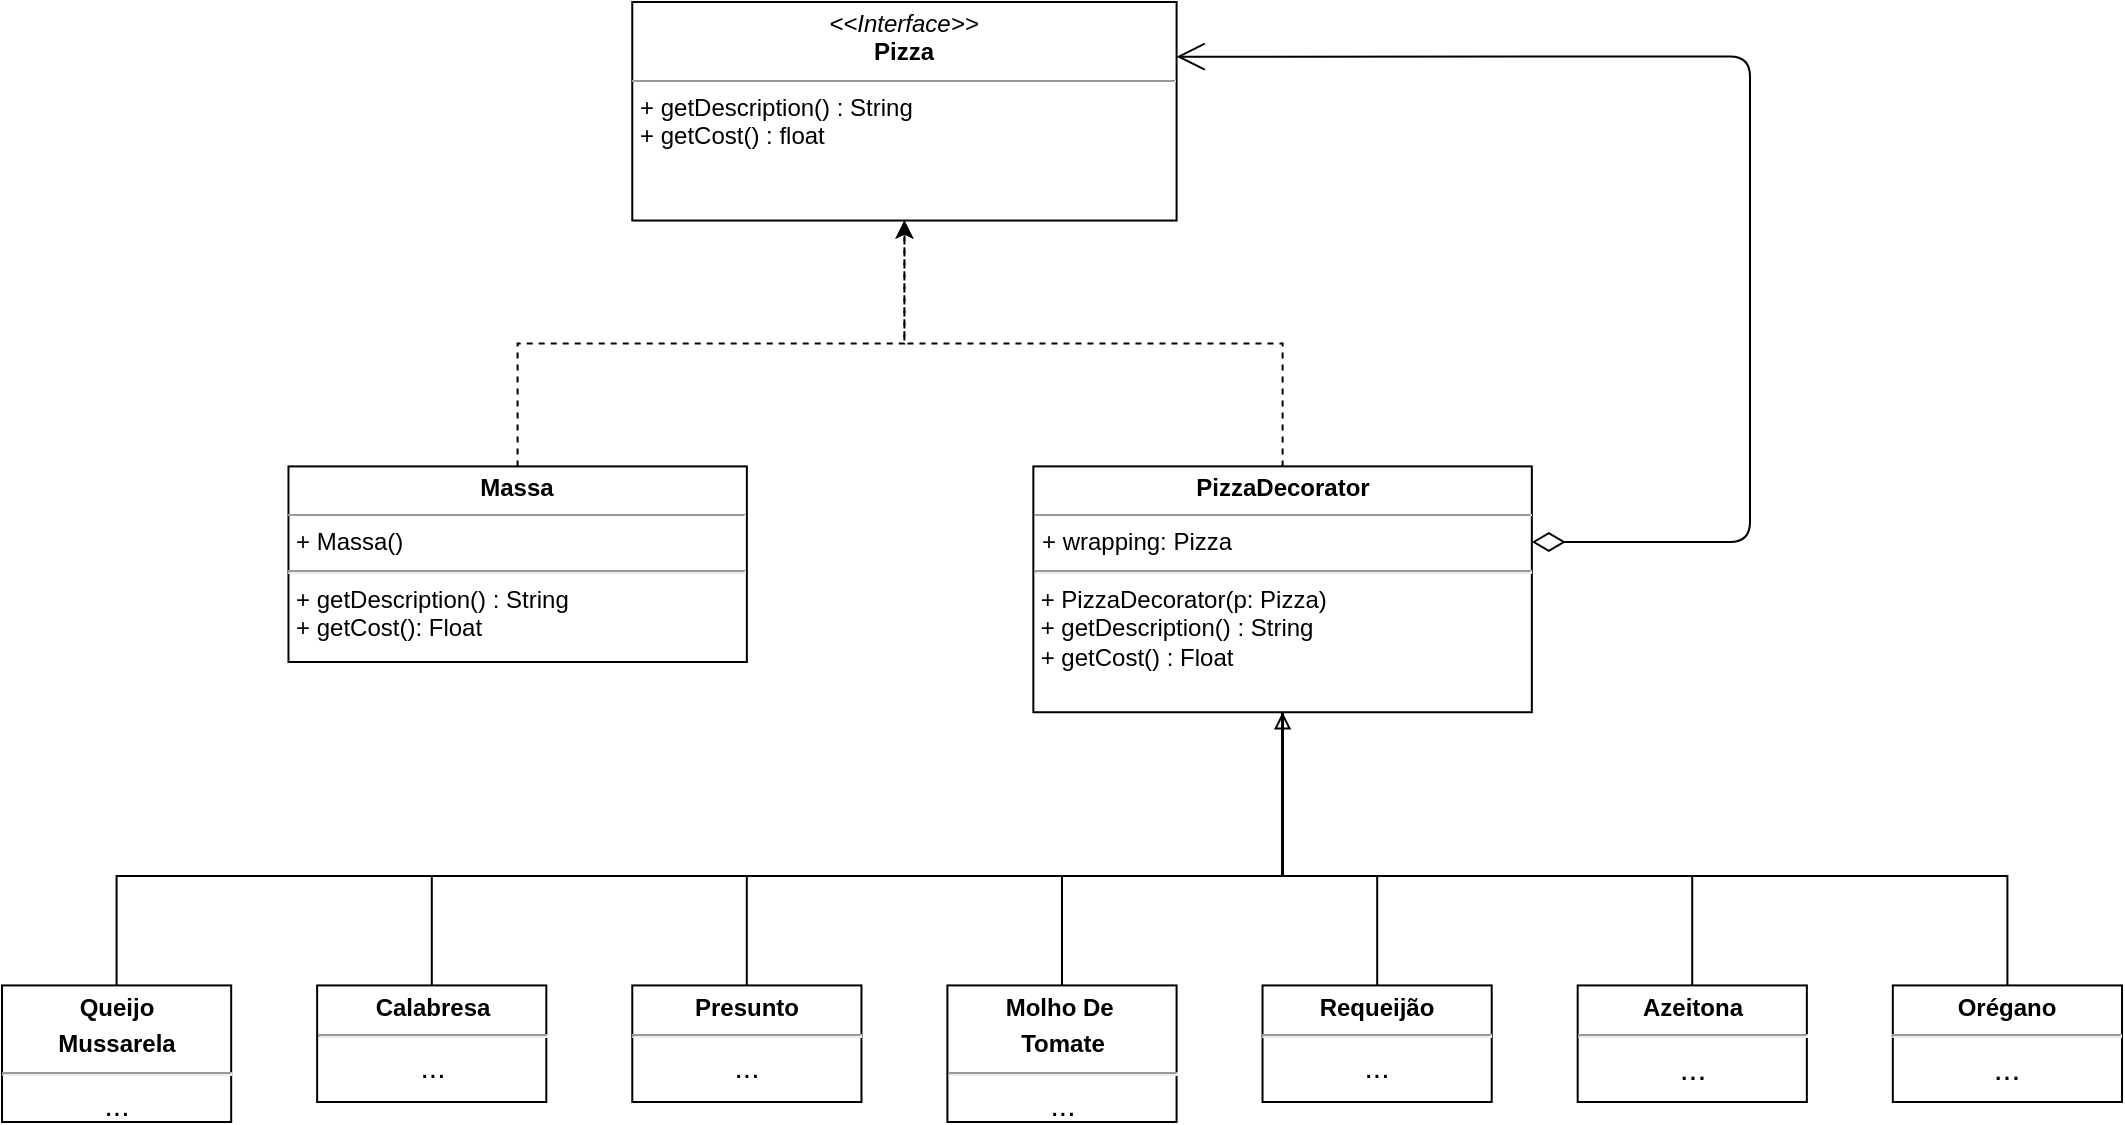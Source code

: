 <mxfile version="14.6.6" type="device"><diagram id="C5RBs43oDa-KdzZeNtuy" name="Page-1"><mxGraphModel dx="1308" dy="802" grid="1" gridSize="10" guides="1" tooltips="1" connect="1" arrows="1" fold="1" page="1" pageScale="1" pageWidth="1169" pageHeight="827" math="0" shadow="0"><root><mxCell id="WIyWlLk6GJQsqaUBKTNV-0"/><mxCell id="WIyWlLk6GJQsqaUBKTNV-1" parent="WIyWlLk6GJQsqaUBKTNV-0"/><mxCell id="MROW71lqPg-Ta5G6HNYV-1" value="&lt;p style=&quot;margin: 0px ; margin-top: 4px ; text-align: center&quot;&gt;&lt;i&gt;&amp;lt;&amp;lt;Interface&amp;gt;&amp;gt;&lt;/i&gt;&lt;br&gt;&lt;b&gt;Pizza&lt;/b&gt;&lt;/p&gt;&lt;hr size=&quot;1&quot;&gt;&lt;p style=&quot;margin: 0px ; margin-left: 4px&quot;&gt;+ getDescription() : String&lt;/p&gt;&lt;p style=&quot;margin: 0px ; margin-left: 4px&quot;&gt;+ getCost() : float&lt;/p&gt;" style="verticalAlign=top;align=left;overflow=fill;fontSize=12;fontFamily=Helvetica;html=1;" vertex="1" parent="WIyWlLk6GJQsqaUBKTNV-1"><mxGeometry x="355.135" y="100" width="272.162" height="109.268" as="geometry"/></mxCell><mxCell id="MROW71lqPg-Ta5G6HNYV-9" style="edgeStyle=orthogonalEdgeStyle;rounded=0;orthogonalLoop=1;jettySize=auto;html=1;entryX=0.5;entryY=1;entryDx=0;entryDy=0;dashed=1;" edge="1" parent="WIyWlLk6GJQsqaUBKTNV-1" source="MROW71lqPg-Ta5G6HNYV-2" target="MROW71lqPg-Ta5G6HNYV-1"><mxGeometry x="40" y="100" as="geometry"/></mxCell><mxCell id="MROW71lqPg-Ta5G6HNYV-2" value="&lt;p style=&quot;margin: 0px ; margin-top: 4px ; text-align: center&quot;&gt;&lt;b&gt;Massa&lt;/b&gt;&lt;/p&gt;&lt;hr size=&quot;1&quot;&gt;&lt;p style=&quot;margin: 0px ; margin-left: 4px&quot;&gt;+ Massa()&lt;/p&gt;&lt;hr&gt;&lt;p style=&quot;margin: 0px ; margin-left: 4px&quot;&gt;+ getDescription() : String&lt;/p&gt;&lt;p style=&quot;margin: 0px ; margin-left: 4px&quot;&gt;+ getCost(): Float&lt;/p&gt;" style="verticalAlign=top;align=left;overflow=fill;fontSize=12;fontFamily=Helvetica;html=1;" vertex="1" parent="WIyWlLk6GJQsqaUBKTNV-1"><mxGeometry x="183.24" y="332.2" width="229.19" height="97.8" as="geometry"/></mxCell><mxCell id="MROW71lqPg-Ta5G6HNYV-8" style="edgeStyle=orthogonalEdgeStyle;rounded=0;orthogonalLoop=1;jettySize=auto;html=1;entryX=0.5;entryY=1;entryDx=0;entryDy=0;dashed=1;" edge="1" parent="WIyWlLk6GJQsqaUBKTNV-1" source="MROW71lqPg-Ta5G6HNYV-4" target="MROW71lqPg-Ta5G6HNYV-1"><mxGeometry x="40" y="100" as="geometry"/></mxCell><mxCell id="MROW71lqPg-Ta5G6HNYV-4" value="&lt;p style=&quot;margin: 0px ; margin-top: 4px ; text-align: center&quot;&gt;&lt;b&gt;PizzaDecorator&lt;/b&gt;&lt;/p&gt;&lt;hr size=&quot;1&quot;&gt;&lt;p style=&quot;margin: 0px ; margin-left: 4px&quot;&gt;&lt;span&gt;+ wrapping: Pizza&lt;/span&gt;&lt;br&gt;&lt;/p&gt;&lt;hr&gt;&amp;nbsp;+ PizzaDecorator(p: Pizza)&lt;br&gt;&amp;nbsp;+ getDescription() : String&lt;br&gt;&amp;nbsp;+ getCost() : Float" style="verticalAlign=top;align=left;overflow=fill;fontSize=12;fontFamily=Helvetica;html=1;" vertex="1" parent="WIyWlLk6GJQsqaUBKTNV-1"><mxGeometry x="555.676" y="332.195" width="249.243" height="122.927" as="geometry"/></mxCell><mxCell id="MROW71lqPg-Ta5G6HNYV-6" value="" style="endArrow=open;html=1;endSize=12;startArrow=diamondThin;startSize=14;startFill=0;edgeStyle=orthogonalEdgeStyle;align=left;verticalAlign=bottom;entryX=1;entryY=0.25;entryDx=0;entryDy=0;" edge="1" parent="WIyWlLk6GJQsqaUBKTNV-1" source="MROW71lqPg-Ta5G6HNYV-4" target="MROW71lqPg-Ta5G6HNYV-1"><mxGeometry x="40" y="100" as="geometry"><mxPoint x="913.784" y="509.756" as="sourcePoint"/><mxPoint x="698.919" y="127.317" as="targetPoint"/><Array as="points"><mxPoint x="914" y="370"/><mxPoint x="914" y="127"/></Array><mxPoint as="offset"/></mxGeometry></mxCell><mxCell id="MROW71lqPg-Ta5G6HNYV-17" style="edgeStyle=orthogonalEdgeStyle;rounded=0;orthogonalLoop=1;jettySize=auto;html=1;entryX=0.5;entryY=1;entryDx=0;entryDy=0;endArrow=block;endFill=0;" edge="1" parent="WIyWlLk6GJQsqaUBKTNV-1" source="MROW71lqPg-Ta5G6HNYV-10" target="MROW71lqPg-Ta5G6HNYV-4"><mxGeometry x="40" y="100" as="geometry"><Array as="points"><mxPoint x="97.297" y="537.073"/><mxPoint x="680.297" y="537.073"/></Array></mxGeometry></mxCell><mxCell id="MROW71lqPg-Ta5G6HNYV-10" value="&lt;p style=&quot;margin: 0px ; margin-top: 4px ; text-align: center&quot;&gt;&lt;b&gt;Queijo&lt;/b&gt;&lt;/p&gt;&lt;p style=&quot;margin: 0px ; margin-top: 4px ; text-align: center&quot;&gt;&lt;b&gt;Mussarela&lt;/b&gt;&lt;/p&gt;&lt;hr&gt;&lt;div style=&quot;text-align: center&quot;&gt;&lt;font style=&quot;font-size: 15px&quot;&gt;...&lt;/font&gt;&lt;/div&gt;" style="verticalAlign=top;align=left;overflow=fill;fontSize=12;fontFamily=Helvetica;html=1;" vertex="1" parent="WIyWlLk6GJQsqaUBKTNV-1"><mxGeometry x="40" y="591.71" width="114.59" height="68.29" as="geometry"/></mxCell><mxCell id="MROW71lqPg-Ta5G6HNYV-18" style="edgeStyle=orthogonalEdgeStyle;rounded=0;orthogonalLoop=1;jettySize=auto;html=1;entryX=0.5;entryY=1;entryDx=0;entryDy=0;endArrow=none;endFill=0;" edge="1" parent="WIyWlLk6GJQsqaUBKTNV-1" source="MROW71lqPg-Ta5G6HNYV-11" target="MROW71lqPg-Ta5G6HNYV-4"><mxGeometry x="40" y="100" as="geometry"><Array as="points"><mxPoint x="254.865" y="537.073"/><mxPoint x="680.297" y="537.073"/></Array></mxGeometry></mxCell><mxCell id="MROW71lqPg-Ta5G6HNYV-11" value="&lt;p style=&quot;margin: 0px ; margin-top: 4px ; text-align: center&quot;&gt;&lt;b&gt;Calabresa&lt;/b&gt;&lt;/p&gt;&lt;hr&gt;&lt;div style=&quot;text-align: center&quot;&gt;&lt;font style=&quot;font-size: 15px&quot;&gt;...&lt;/font&gt;&lt;/div&gt;" style="verticalAlign=top;align=left;overflow=fill;fontSize=12;fontFamily=Helvetica;html=1;" vertex="1" parent="WIyWlLk6GJQsqaUBKTNV-1"><mxGeometry x="197.57" y="591.71" width="114.59" height="58.29" as="geometry"/></mxCell><mxCell id="MROW71lqPg-Ta5G6HNYV-19" style="edgeStyle=orthogonalEdgeStyle;rounded=0;orthogonalLoop=1;jettySize=auto;html=1;entryX=0.5;entryY=1;entryDx=0;entryDy=0;endArrow=none;endFill=0;" edge="1" parent="WIyWlLk6GJQsqaUBKTNV-1" source="MROW71lqPg-Ta5G6HNYV-12" target="MROW71lqPg-Ta5G6HNYV-4"><mxGeometry x="40" y="100" as="geometry"><Array as="points"><mxPoint x="412.432" y="537.073"/><mxPoint x="680.297" y="537.073"/></Array></mxGeometry></mxCell><mxCell id="MROW71lqPg-Ta5G6HNYV-12" value="&lt;p style=&quot;margin: 0px ; margin-top: 4px ; text-align: center&quot;&gt;&lt;b&gt;Presunto&lt;/b&gt;&lt;/p&gt;&lt;hr&gt;&lt;div style=&quot;text-align: center&quot;&gt;&lt;font style=&quot;font-size: 15px&quot;&gt;...&lt;/font&gt;&lt;/div&gt;" style="verticalAlign=top;align=left;overflow=fill;fontSize=12;fontFamily=Helvetica;html=1;" vertex="1" parent="WIyWlLk6GJQsqaUBKTNV-1"><mxGeometry x="355.14" y="591.71" width="114.59" height="58.29" as="geometry"/></mxCell><mxCell id="MROW71lqPg-Ta5G6HNYV-20" style="edgeStyle=orthogonalEdgeStyle;rounded=0;orthogonalLoop=1;jettySize=auto;html=1;entryX=0.5;entryY=1;entryDx=0;entryDy=0;endArrow=none;endFill=0;" edge="1" parent="WIyWlLk6GJQsqaUBKTNV-1" source="MROW71lqPg-Ta5G6HNYV-13" target="MROW71lqPg-Ta5G6HNYV-4"><mxGeometry x="40" y="100" as="geometry"><Array as="points"><mxPoint x="570" y="537.073"/><mxPoint x="680.297" y="537.073"/></Array></mxGeometry></mxCell><mxCell id="MROW71lqPg-Ta5G6HNYV-13" value="&lt;p style=&quot;margin: 0px ; margin-top: 4px ; text-align: center&quot;&gt;&lt;b&gt;Molho De&amp;nbsp;&lt;/b&gt;&lt;/p&gt;&lt;p style=&quot;margin: 0px ; margin-top: 4px ; text-align: center&quot;&gt;&lt;b&gt;Tomate&lt;/b&gt;&lt;/p&gt;&lt;hr&gt;&lt;div style=&quot;text-align: center ; font-size: 15px&quot;&gt;...&lt;/div&gt;" style="verticalAlign=top;align=left;overflow=fill;fontSize=12;fontFamily=Helvetica;html=1;" vertex="1" parent="WIyWlLk6GJQsqaUBKTNV-1"><mxGeometry x="512.7" y="591.71" width="114.59" height="68.29" as="geometry"/></mxCell><mxCell id="MROW71lqPg-Ta5G6HNYV-21" style="edgeStyle=orthogonalEdgeStyle;rounded=0;orthogonalLoop=1;jettySize=auto;html=1;entryX=0.5;entryY=1;entryDx=0;entryDy=0;endArrow=none;endFill=0;" edge="1" parent="WIyWlLk6GJQsqaUBKTNV-1" source="MROW71lqPg-Ta5G6HNYV-14" target="MROW71lqPg-Ta5G6HNYV-4"><mxGeometry x="40" y="100" as="geometry"><Array as="points"><mxPoint x="727.568" y="537.073"/><mxPoint x="680.297" y="537.073"/></Array></mxGeometry></mxCell><mxCell id="MROW71lqPg-Ta5G6HNYV-14" value="&lt;p style=&quot;margin: 0px ; margin-top: 4px ; text-align: center&quot;&gt;&lt;b&gt;Requeijão&lt;/b&gt;&lt;/p&gt;&lt;hr&gt;&lt;div style=&quot;text-align: center ; font-size: 15px&quot;&gt;...&lt;/div&gt;" style="verticalAlign=top;align=left;overflow=fill;fontSize=12;fontFamily=Helvetica;html=1;" vertex="1" parent="WIyWlLk6GJQsqaUBKTNV-1"><mxGeometry x="670.27" y="591.71" width="114.59" height="58.29" as="geometry"/></mxCell><mxCell id="MROW71lqPg-Ta5G6HNYV-22" style="edgeStyle=orthogonalEdgeStyle;rounded=0;orthogonalLoop=1;jettySize=auto;html=1;entryX=0.5;entryY=1;entryDx=0;entryDy=0;endFill=0;endArrow=none;" edge="1" parent="WIyWlLk6GJQsqaUBKTNV-1" source="MROW71lqPg-Ta5G6HNYV-15" target="MROW71lqPg-Ta5G6HNYV-4"><mxGeometry x="40" y="100" as="geometry"><Array as="points"><mxPoint x="885.135" y="537.073"/><mxPoint x="680.297" y="537.073"/></Array></mxGeometry></mxCell><mxCell id="MROW71lqPg-Ta5G6HNYV-15" value="&lt;p style=&quot;margin: 0px ; margin-top: 4px ; text-align: center&quot;&gt;&lt;b&gt;Azeitona&lt;/b&gt;&lt;/p&gt;&lt;hr&gt;&lt;div style=&quot;text-align: center ; font-size: 16px&quot;&gt;...&lt;/div&gt;" style="verticalAlign=top;align=left;overflow=fill;fontSize=12;fontFamily=Helvetica;html=1;" vertex="1" parent="WIyWlLk6GJQsqaUBKTNV-1"><mxGeometry x="827.84" y="591.71" width="114.59" height="58.29" as="geometry"/></mxCell><mxCell id="MROW71lqPg-Ta5G6HNYV-23" style="edgeStyle=orthogonalEdgeStyle;rounded=0;orthogonalLoop=1;jettySize=auto;html=1;entryX=0.5;entryY=1;entryDx=0;entryDy=0;endArrow=none;endFill=0;" edge="1" parent="WIyWlLk6GJQsqaUBKTNV-1" source="MROW71lqPg-Ta5G6HNYV-16" target="MROW71lqPg-Ta5G6HNYV-4"><mxGeometry x="40" y="100" as="geometry"><Array as="points"><mxPoint x="1042.703" y="537.073"/><mxPoint x="680.297" y="537.073"/></Array></mxGeometry></mxCell><mxCell id="MROW71lqPg-Ta5G6HNYV-16" value="&lt;p style=&quot;margin: 0px ; margin-top: 4px ; text-align: center&quot;&gt;&lt;b&gt;Orégano&lt;/b&gt;&lt;/p&gt;&lt;hr&gt;&lt;div style=&quot;text-align: center ; font-size: 16px&quot;&gt;...&lt;/div&gt;" style="verticalAlign=top;align=left;overflow=fill;fontSize=12;fontFamily=Helvetica;html=1;" vertex="1" parent="WIyWlLk6GJQsqaUBKTNV-1"><mxGeometry x="985.41" y="591.71" width="114.59" height="58.29" as="geometry"/></mxCell></root></mxGraphModel></diagram></mxfile>